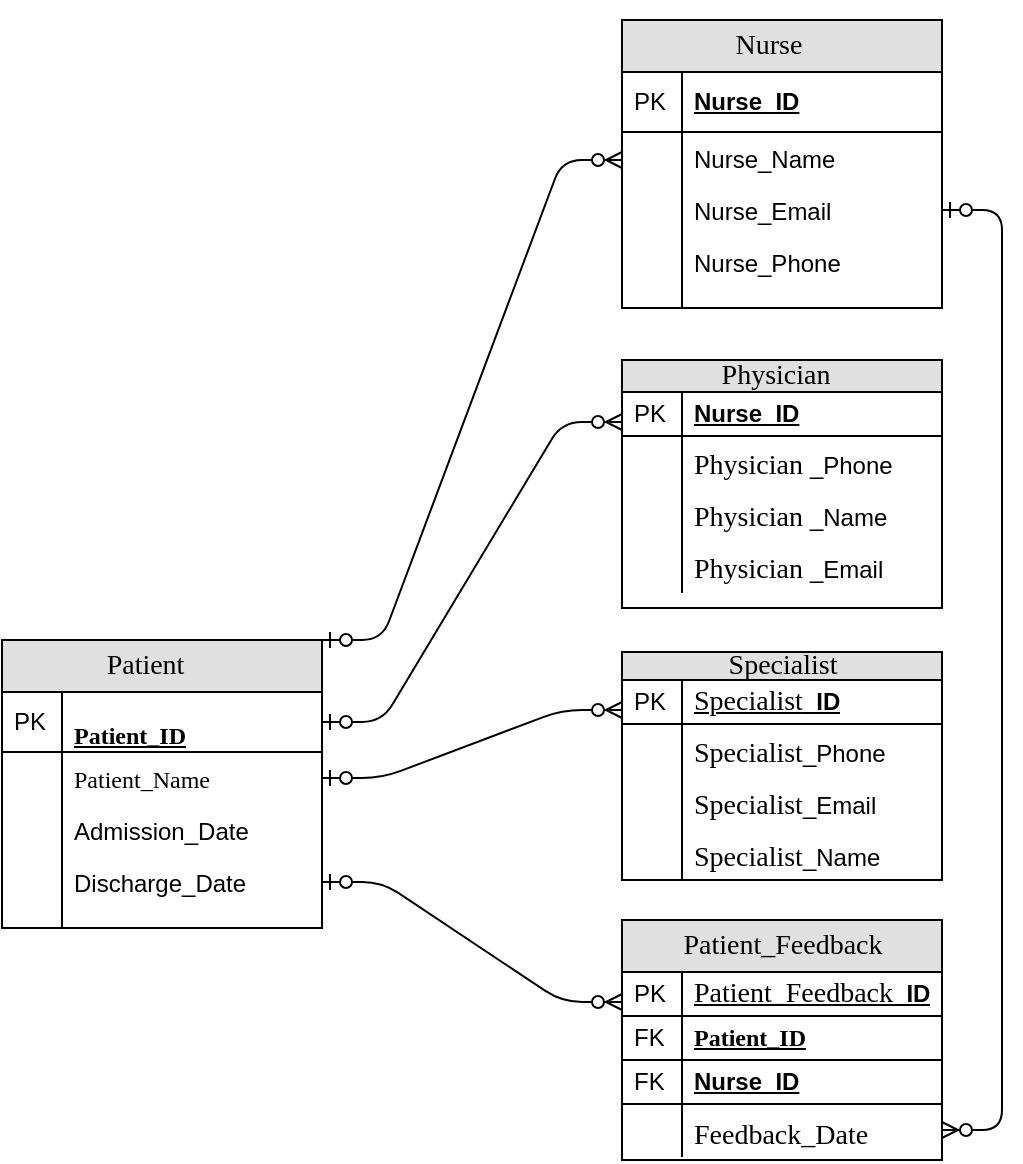 <mxfile version="24.0.7" type="github">
  <diagram name="Page-1" id="e56a1550-8fbb-45ad-956c-1786394a9013">
    <mxGraphModel dx="1880" dy="896" grid="1" gridSize="10" guides="1" tooltips="1" connect="1" arrows="1" fold="1" page="1" pageScale="1" pageWidth="1100" pageHeight="850" background="none" math="0" shadow="0">
      <root>
        <mxCell id="0" />
        <mxCell id="1" parent="0" />
        <mxCell id="2e49270ec7c68f3f-30" value="&lt;p class=&quot;MsoNormal&quot;&gt;&lt;span style=&quot;mso-spacerun:&#39;yes&#39;;font-family:Calibri;mso-bidi-font-family:&#39;Times New Roman&#39;;&quot;&gt;Patient&amp;nbsp; &amp;nbsp; &amp;nbsp;&lt;/span&gt;&lt;/p&gt;" style="swimlane;html=1;fontStyle=0;childLayout=stackLayout;horizontal=1;startSize=26;fillColor=#e0e0e0;horizontalStack=0;resizeParent=1;resizeLast=0;collapsible=1;marginBottom=0;swimlaneFillColor=#ffffff;align=center;rounded=0;shadow=0;comic=0;labelBackgroundColor=none;strokeWidth=1;fontFamily=Verdana;fontSize=14" parent="1" vertex="1">
          <mxGeometry x="240" y="420" width="160" height="144" as="geometry" />
        </mxCell>
        <mxCell id="2e49270ec7c68f3f-31" value="&lt;p class=&quot;MsoNormal&quot;&gt;&lt;span style=&quot;mso-spacerun:&#39;yes&#39;;font-family:Calibri;mso-fareast-font-family:等线;&lt;br/&gt;mso-bidi-font-family:&#39;Times New Roman&#39;;&quot;&gt;Patient_ID&lt;/span&gt;&lt;/p&gt;" style="shape=partialRectangle;top=0;left=0;right=0;bottom=1;html=1;align=left;verticalAlign=middle;fillColor=none;spacingLeft=34;spacingRight=4;whiteSpace=wrap;overflow=hidden;rotatable=0;points=[[0,0.5],[1,0.5]];portConstraint=eastwest;dropTarget=0;fontStyle=5;" parent="2e49270ec7c68f3f-30" vertex="1">
          <mxGeometry y="26" width="160" height="30" as="geometry" />
        </mxCell>
        <mxCell id="2e49270ec7c68f3f-32" value="PK" style="shape=partialRectangle;top=0;left=0;bottom=0;html=1;fillColor=none;align=left;verticalAlign=middle;spacingLeft=4;spacingRight=4;whiteSpace=wrap;overflow=hidden;rotatable=0;points=[];portConstraint=eastwest;part=1;" parent="2e49270ec7c68f3f-31" vertex="1" connectable="0">
          <mxGeometry width="30" height="30" as="geometry" />
        </mxCell>
        <mxCell id="2e49270ec7c68f3f-33" value="&lt;font face=&quot;Calibri&quot;&gt;Patient_Name&lt;/font&gt;" style="shape=partialRectangle;top=0;left=0;right=0;bottom=0;html=1;align=left;verticalAlign=top;fillColor=none;spacingLeft=34;spacingRight=4;whiteSpace=wrap;overflow=hidden;rotatable=0;points=[[0,0.5],[1,0.5]];portConstraint=eastwest;dropTarget=0;" parent="2e49270ec7c68f3f-30" vertex="1">
          <mxGeometry y="56" width="160" height="26" as="geometry" />
        </mxCell>
        <mxCell id="2e49270ec7c68f3f-34" value="" style="shape=partialRectangle;top=0;left=0;bottom=0;html=1;fillColor=none;align=left;verticalAlign=top;spacingLeft=4;spacingRight=4;whiteSpace=wrap;overflow=hidden;rotatable=0;points=[];portConstraint=eastwest;part=1;" parent="2e49270ec7c68f3f-33" vertex="1" connectable="0">
          <mxGeometry width="30" height="26" as="geometry" />
        </mxCell>
        <mxCell id="2e49270ec7c68f3f-35" value="Admission_Date" style="shape=partialRectangle;top=0;left=0;right=0;bottom=0;html=1;align=left;verticalAlign=top;fillColor=none;spacingLeft=34;spacingRight=4;whiteSpace=wrap;overflow=hidden;rotatable=0;points=[[0,0.5],[1,0.5]];portConstraint=eastwest;dropTarget=0;" parent="2e49270ec7c68f3f-30" vertex="1">
          <mxGeometry y="82" width="160" height="26" as="geometry" />
        </mxCell>
        <mxCell id="2e49270ec7c68f3f-36" value="" style="shape=partialRectangle;top=0;left=0;bottom=0;html=1;fillColor=none;align=left;verticalAlign=top;spacingLeft=4;spacingRight=4;whiteSpace=wrap;overflow=hidden;rotatable=0;points=[];portConstraint=eastwest;part=1;" parent="2e49270ec7c68f3f-35" vertex="1" connectable="0">
          <mxGeometry width="30" height="26" as="geometry" />
        </mxCell>
        <mxCell id="2e49270ec7c68f3f-37" value="Discharge_Date" style="shape=partialRectangle;top=0;left=0;right=0;bottom=0;html=1;align=left;verticalAlign=top;fillColor=none;spacingLeft=34;spacingRight=4;whiteSpace=wrap;overflow=hidden;rotatable=0;points=[[0,0.5],[1,0.5]];portConstraint=eastwest;dropTarget=0;" parent="2e49270ec7c68f3f-30" vertex="1">
          <mxGeometry y="108" width="160" height="26" as="geometry" />
        </mxCell>
        <mxCell id="2e49270ec7c68f3f-38" value="" style="shape=partialRectangle;top=0;left=0;bottom=0;html=1;fillColor=none;align=left;verticalAlign=top;spacingLeft=4;spacingRight=4;whiteSpace=wrap;overflow=hidden;rotatable=0;points=[];portConstraint=eastwest;part=1;" parent="2e49270ec7c68f3f-37" vertex="1" connectable="0">
          <mxGeometry width="30" height="26" as="geometry" />
        </mxCell>
        <mxCell id="2e49270ec7c68f3f-39" value="" style="shape=partialRectangle;top=0;left=0;right=0;bottom=0;html=1;align=left;verticalAlign=top;fillColor=none;spacingLeft=34;spacingRight=4;whiteSpace=wrap;overflow=hidden;rotatable=0;points=[[0,0.5],[1,0.5]];portConstraint=eastwest;dropTarget=0;" parent="2e49270ec7c68f3f-30" vertex="1">
          <mxGeometry y="134" width="160" height="10" as="geometry" />
        </mxCell>
        <mxCell id="2e49270ec7c68f3f-40" value="" style="shape=partialRectangle;top=0;left=0;bottom=0;html=1;fillColor=none;align=left;verticalAlign=top;spacingLeft=4;spacingRight=4;whiteSpace=wrap;overflow=hidden;rotatable=0;points=[];portConstraint=eastwest;part=1;" parent="2e49270ec7c68f3f-39" vertex="1" connectable="0">
          <mxGeometry width="30" height="10" as="geometry" />
        </mxCell>
        <mxCell id="2e49270ec7c68f3f-41" value="&lt;p class=&quot;MsoNormal&quot;&gt;&lt;span style=&quot;mso-spacerun:&#39;yes&#39;;font-family:Calibri;mso-fareast-font-family:等线;&lt;br/&gt;mso-bidi-font-family:&#39;Times New Roman&#39;;&quot;&gt;Physician&amp;nbsp;&amp;nbsp;&lt;/span&gt;&lt;/p&gt;" style="swimlane;html=1;fontStyle=0;childLayout=stackLayout;horizontal=1;startSize=16;fillColor=#e0e0e0;horizontalStack=0;resizeParent=1;resizeLast=0;collapsible=1;marginBottom=0;swimlaneFillColor=#ffffff;align=center;rounded=0;shadow=0;comic=0;labelBackgroundColor=none;strokeWidth=1;fontFamily=Verdana;fontSize=14" parent="1" vertex="1">
          <mxGeometry x="550" y="280" width="160" height="124" as="geometry" />
        </mxCell>
        <mxCell id="y5qJRlmmMwqQJ6CZSn6F-19" value="Nurse_ID" style="shape=partialRectangle;top=0;left=0;right=0;bottom=1;html=1;align=left;verticalAlign=middle;fillColor=none;spacingLeft=34;spacingRight=4;whiteSpace=wrap;overflow=hidden;rotatable=0;points=[[0,0.5],[1,0.5]];portConstraint=eastwest;dropTarget=0;fontStyle=5;" parent="2e49270ec7c68f3f-41" vertex="1">
          <mxGeometry y="16" width="160" height="22" as="geometry" />
        </mxCell>
        <mxCell id="y5qJRlmmMwqQJ6CZSn6F-20" value="PK" style="shape=partialRectangle;top=0;left=0;bottom=0;html=1;fillColor=none;align=left;verticalAlign=middle;spacingLeft=4;spacingRight=4;whiteSpace=wrap;overflow=hidden;rotatable=0;points=[];portConstraint=eastwest;part=1;" parent="y5qJRlmmMwqQJ6CZSn6F-19" vertex="1" connectable="0">
          <mxGeometry width="30" height="22" as="geometry" />
        </mxCell>
        <mxCell id="y5qJRlmmMwqQJ6CZSn6F-17" value="&lt;span style=&quot;font-family: Calibri; font-size: 14px; text-align: center; text-wrap: nowrap;&quot;&gt;Physician&amp;nbsp;&lt;/span&gt;_Phone" style="shape=partialRectangle;top=0;left=0;right=0;bottom=0;html=1;align=left;verticalAlign=top;fillColor=none;spacingLeft=34;spacingRight=4;whiteSpace=wrap;overflow=hidden;rotatable=0;points=[[0,0.5],[1,0.5]];portConstraint=eastwest;dropTarget=0;" parent="2e49270ec7c68f3f-41" vertex="1">
          <mxGeometry y="38" width="160" height="26" as="geometry" />
        </mxCell>
        <mxCell id="y5qJRlmmMwqQJ6CZSn6F-18" value="" style="shape=partialRectangle;top=0;left=0;bottom=0;html=1;fillColor=none;align=left;verticalAlign=top;spacingLeft=4;spacingRight=4;whiteSpace=wrap;overflow=hidden;rotatable=0;points=[];portConstraint=eastwest;part=1;" parent="y5qJRlmmMwqQJ6CZSn6F-17" vertex="1" connectable="0">
          <mxGeometry width="30" height="26" as="geometry" />
        </mxCell>
        <mxCell id="y5qJRlmmMwqQJ6CZSn6F-13" value="&lt;span style=&quot;font-family: Calibri; font-size: 14px; text-align: center; text-wrap: nowrap;&quot;&gt;Physician&amp;nbsp;&lt;/span&gt;_Name" style="shape=partialRectangle;top=0;left=0;right=0;bottom=0;html=1;align=left;verticalAlign=top;fillColor=none;spacingLeft=34;spacingRight=4;whiteSpace=wrap;overflow=hidden;rotatable=0;points=[[0,0.5],[1,0.5]];portConstraint=eastwest;dropTarget=0;" parent="2e49270ec7c68f3f-41" vertex="1">
          <mxGeometry y="64" width="160" height="26" as="geometry" />
        </mxCell>
        <mxCell id="y5qJRlmmMwqQJ6CZSn6F-14" value="" style="shape=partialRectangle;top=0;left=0;bottom=0;html=1;fillColor=none;align=left;verticalAlign=top;spacingLeft=4;spacingRight=4;whiteSpace=wrap;overflow=hidden;rotatable=0;points=[];portConstraint=eastwest;part=1;" parent="y5qJRlmmMwqQJ6CZSn6F-13" vertex="1" connectable="0">
          <mxGeometry width="30" height="26" as="geometry" />
        </mxCell>
        <mxCell id="y5qJRlmmMwqQJ6CZSn6F-15" value="&lt;span style=&quot;font-family: Calibri; font-size: 14px; text-align: center; text-wrap: nowrap;&quot;&gt;Physician&amp;nbsp;&lt;/span&gt;_Email" style="shape=partialRectangle;top=0;left=0;right=0;bottom=0;html=1;align=left;verticalAlign=top;fillColor=none;spacingLeft=34;spacingRight=4;whiteSpace=wrap;overflow=hidden;rotatable=0;points=[[0,0.5],[1,0.5]];portConstraint=eastwest;dropTarget=0;" parent="2e49270ec7c68f3f-41" vertex="1">
          <mxGeometry y="90" width="160" height="26" as="geometry" />
        </mxCell>
        <mxCell id="y5qJRlmmMwqQJ6CZSn6F-16" value="" style="shape=partialRectangle;top=0;left=0;bottom=0;html=1;fillColor=none;align=left;verticalAlign=top;spacingLeft=4;spacingRight=4;whiteSpace=wrap;overflow=hidden;rotatable=0;points=[];portConstraint=eastwest;part=1;" parent="y5qJRlmmMwqQJ6CZSn6F-15" vertex="1" connectable="0">
          <mxGeometry width="30" height="26" as="geometry" />
        </mxCell>
        <mxCell id="2e49270ec7c68f3f-63" value="" style="edgeStyle=entityRelationEdgeStyle;html=1;endArrow=ERzeroToMany;startArrow=ERzeroToOne;labelBackgroundColor=none;fontFamily=Verdana;fontSize=14;entryX=0;entryY=0.5;exitX=1;exitY=0.5;" parent="1" source="2e49270ec7c68f3f-31" edge="1">
          <mxGeometry width="100" height="100" relative="1" as="geometry">
            <mxPoint x="510" y="610" as="sourcePoint" />
            <mxPoint x="550" y="311" as="targetPoint" />
          </mxGeometry>
        </mxCell>
        <mxCell id="2e49270ec7c68f3f-64" value="&lt;p class=&quot;MsoNormal&quot;&gt;&lt;span style=&quot;mso-spacerun:&#39;yes&#39;;font-family:Calibri;mso-fareast-font-family:等线;&lt;br/&gt;mso-bidi-font-family:&#39;Times New Roman&#39;;&quot;&gt;Specialist&lt;/span&gt;&lt;/p&gt;" style="swimlane;html=1;fontStyle=0;childLayout=stackLayout;horizontal=1;startSize=14;fillColor=#e0e0e0;horizontalStack=0;resizeParent=1;resizeLast=0;collapsible=1;marginBottom=0;swimlaneFillColor=#ffffff;align=center;rounded=0;shadow=0;comic=0;labelBackgroundColor=none;strokeWidth=1;fontFamily=Verdana;fontSize=14" parent="1" vertex="1">
          <mxGeometry x="550" y="426" width="160" height="114" as="geometry" />
        </mxCell>
        <mxCell id="y5qJRlmmMwqQJ6CZSn6F-21" value="&lt;span style=&quot;font-family: Calibri; font-size: 14px; font-weight: 400; text-align: center; text-wrap: nowrap;&quot;&gt;Specialist&lt;/span&gt;_ID" style="shape=partialRectangle;top=0;left=0;right=0;bottom=1;html=1;align=left;verticalAlign=middle;fillColor=none;spacingLeft=34;spacingRight=4;whiteSpace=wrap;overflow=hidden;rotatable=0;points=[[0,0.5],[1,0.5]];portConstraint=eastwest;dropTarget=0;fontStyle=5;" parent="2e49270ec7c68f3f-64" vertex="1">
          <mxGeometry y="14" width="160" height="22" as="geometry" />
        </mxCell>
        <mxCell id="y5qJRlmmMwqQJ6CZSn6F-22" value="PK" style="shape=partialRectangle;top=0;left=0;bottom=0;html=1;fillColor=none;align=left;verticalAlign=middle;spacingLeft=4;spacingRight=4;whiteSpace=wrap;overflow=hidden;rotatable=0;points=[];portConstraint=eastwest;part=1;" parent="y5qJRlmmMwqQJ6CZSn6F-21" vertex="1" connectable="0">
          <mxGeometry width="30" height="22" as="geometry" />
        </mxCell>
        <mxCell id="y5qJRlmmMwqQJ6CZSn6F-23" value="&lt;span style=&quot;font-family: Calibri; font-size: 14px; text-align: center; text-wrap: nowrap;&quot;&gt;Specialist&lt;/span&gt;_Phone" style="shape=partialRectangle;top=0;left=0;right=0;bottom=0;html=1;align=left;verticalAlign=top;fillColor=none;spacingLeft=34;spacingRight=4;whiteSpace=wrap;overflow=hidden;rotatable=0;points=[[0,0.5],[1,0.5]];portConstraint=eastwest;dropTarget=0;" parent="2e49270ec7c68f3f-64" vertex="1">
          <mxGeometry y="36" width="160" height="26" as="geometry" />
        </mxCell>
        <mxCell id="y5qJRlmmMwqQJ6CZSn6F-24" value="" style="shape=partialRectangle;top=0;left=0;bottom=0;html=1;fillColor=none;align=left;verticalAlign=top;spacingLeft=4;spacingRight=4;whiteSpace=wrap;overflow=hidden;rotatable=0;points=[];portConstraint=eastwest;part=1;" parent="y5qJRlmmMwqQJ6CZSn6F-23" vertex="1" connectable="0">
          <mxGeometry width="30" height="26" as="geometry" />
        </mxCell>
        <mxCell id="y5qJRlmmMwqQJ6CZSn6F-27" value="&lt;span style=&quot;font-family: Calibri; font-size: 14px; text-align: center; text-wrap: nowrap;&quot;&gt;Specialist&lt;/span&gt;_Email" style="shape=partialRectangle;top=0;left=0;right=0;bottom=0;html=1;align=left;verticalAlign=top;fillColor=none;spacingLeft=34;spacingRight=4;whiteSpace=wrap;overflow=hidden;rotatable=0;points=[[0,0.5],[1,0.5]];portConstraint=eastwest;dropTarget=0;" parent="2e49270ec7c68f3f-64" vertex="1">
          <mxGeometry y="62" width="160" height="26" as="geometry" />
        </mxCell>
        <mxCell id="y5qJRlmmMwqQJ6CZSn6F-28" value="" style="shape=partialRectangle;top=0;left=0;bottom=0;html=1;fillColor=none;align=left;verticalAlign=top;spacingLeft=4;spacingRight=4;whiteSpace=wrap;overflow=hidden;rotatable=0;points=[];portConstraint=eastwest;part=1;" parent="y5qJRlmmMwqQJ6CZSn6F-27" vertex="1" connectable="0">
          <mxGeometry width="30" height="26" as="geometry" />
        </mxCell>
        <mxCell id="y5qJRlmmMwqQJ6CZSn6F-25" value="&lt;span style=&quot;font-family: Calibri; font-size: 14px; text-align: center; text-wrap: nowrap;&quot;&gt;Specialist&lt;/span&gt;_Name" style="shape=partialRectangle;top=0;left=0;right=0;bottom=0;html=1;align=left;verticalAlign=top;fillColor=none;spacingLeft=34;spacingRight=4;whiteSpace=wrap;overflow=hidden;rotatable=0;points=[[0,0.5],[1,0.5]];portConstraint=eastwest;dropTarget=0;" parent="2e49270ec7c68f3f-64" vertex="1">
          <mxGeometry y="88" width="160" height="26" as="geometry" />
        </mxCell>
        <mxCell id="y5qJRlmmMwqQJ6CZSn6F-26" value="" style="shape=partialRectangle;top=0;left=0;bottom=0;html=1;fillColor=none;align=left;verticalAlign=top;spacingLeft=4;spacingRight=4;whiteSpace=wrap;overflow=hidden;rotatable=0;points=[];portConstraint=eastwest;part=1;" parent="y5qJRlmmMwqQJ6CZSn6F-25" vertex="1" connectable="0">
          <mxGeometry width="30" height="26" as="geometry" />
        </mxCell>
        <mxCell id="2e49270ec7c68f3f-71" value="&lt;p class=&quot;MsoNormal&quot;&gt;&lt;span style=&quot;mso-spacerun:&#39;yes&#39;;font-family:Calibri;mso-fareast-font-family:等线;&lt;br/&gt;mso-bidi-font-family:&#39;Times New Roman&#39;;&quot;&gt;Patient_Feedback&lt;/span&gt;&lt;/p&gt;" style="swimlane;html=1;fontStyle=0;childLayout=stackLayout;horizontal=1;startSize=26;fillColor=#e0e0e0;horizontalStack=0;resizeParent=1;resizeLast=0;collapsible=1;marginBottom=0;swimlaneFillColor=#ffffff;align=center;rounded=0;shadow=0;comic=0;labelBackgroundColor=none;strokeWidth=1;fontFamily=Verdana;fontSize=14" parent="1" vertex="1">
          <mxGeometry x="550" y="560" width="160" height="120" as="geometry" />
        </mxCell>
        <mxCell id="y5qJRlmmMwqQJ6CZSn6F-30" value="&lt;span style=&quot;font-family: Calibri; font-size: 14px; font-weight: 400; text-align: center; text-wrap: nowrap;&quot;&gt;Patient_Feedback&lt;/span&gt;_ID" style="shape=partialRectangle;top=0;left=0;right=0;bottom=1;html=1;align=left;verticalAlign=middle;fillColor=none;spacingLeft=34;spacingRight=4;whiteSpace=wrap;overflow=hidden;rotatable=0;points=[[0,0.5],[1,0.5]];portConstraint=eastwest;dropTarget=0;fontStyle=5;" parent="2e49270ec7c68f3f-71" vertex="1">
          <mxGeometry y="26" width="160" height="22" as="geometry" />
        </mxCell>
        <mxCell id="y5qJRlmmMwqQJ6CZSn6F-31" value="PK" style="shape=partialRectangle;top=0;left=0;bottom=0;html=1;fillColor=none;align=left;verticalAlign=middle;spacingLeft=4;spacingRight=4;whiteSpace=wrap;overflow=hidden;rotatable=0;points=[];portConstraint=eastwest;part=1;" parent="y5qJRlmmMwqQJ6CZSn6F-30" vertex="1" connectable="0">
          <mxGeometry width="30" height="22" as="geometry" />
        </mxCell>
        <mxCell id="y5qJRlmmMwqQJ6CZSn6F-38" value="&lt;span style=&quot;font-family: Calibri;&quot;&gt;Patient_ID&lt;/span&gt;" style="shape=partialRectangle;top=0;left=0;right=0;bottom=1;html=1;align=left;verticalAlign=middle;fillColor=none;spacingLeft=34;spacingRight=4;whiteSpace=wrap;overflow=hidden;rotatable=0;points=[[0,0.5],[1,0.5]];portConstraint=eastwest;dropTarget=0;fontStyle=5;" parent="2e49270ec7c68f3f-71" vertex="1">
          <mxGeometry y="48" width="160" height="22" as="geometry" />
        </mxCell>
        <mxCell id="y5qJRlmmMwqQJ6CZSn6F-39" value="FK" style="shape=partialRectangle;top=0;left=0;bottom=0;html=1;fillColor=none;align=left;verticalAlign=middle;spacingLeft=4;spacingRight=4;whiteSpace=wrap;overflow=hidden;rotatable=0;points=[];portConstraint=eastwest;part=1;" parent="y5qJRlmmMwqQJ6CZSn6F-38" vertex="1" connectable="0">
          <mxGeometry width="30" height="22" as="geometry" />
        </mxCell>
        <mxCell id="y5qJRlmmMwqQJ6CZSn6F-40" value="Nurse_ID" style="shape=partialRectangle;top=0;left=0;right=0;bottom=1;html=1;align=left;verticalAlign=middle;fillColor=none;spacingLeft=34;spacingRight=4;whiteSpace=wrap;overflow=hidden;rotatable=0;points=[[0,0.5],[1,0.5]];portConstraint=eastwest;dropTarget=0;fontStyle=5;" parent="2e49270ec7c68f3f-71" vertex="1">
          <mxGeometry y="70" width="160" height="22" as="geometry" />
        </mxCell>
        <mxCell id="y5qJRlmmMwqQJ6CZSn6F-41" value="FK" style="shape=partialRectangle;top=0;left=0;bottom=0;html=1;fillColor=none;align=left;verticalAlign=middle;spacingLeft=4;spacingRight=4;whiteSpace=wrap;overflow=hidden;rotatable=0;points=[];portConstraint=eastwest;part=1;" parent="y5qJRlmmMwqQJ6CZSn6F-40" vertex="1" connectable="0">
          <mxGeometry width="30" height="22" as="geometry" />
        </mxCell>
        <mxCell id="y5qJRlmmMwqQJ6CZSn6F-36" value="&lt;div style=&quot;text-align: center;&quot;&gt;&lt;span style=&quot;background-color: initial; font-size: 14px; text-wrap: nowrap;&quot;&gt;&lt;font face=&quot;Calibri&quot;&gt;Feedback_Date&lt;/font&gt;&lt;/span&gt;&lt;/div&gt;" style="shape=partialRectangle;top=0;left=0;right=0;bottom=0;html=1;align=left;verticalAlign=top;fillColor=none;spacingLeft=34;spacingRight=4;whiteSpace=wrap;overflow=hidden;rotatable=0;points=[[0,0.5],[1,0.5]];portConstraint=eastwest;dropTarget=0;" parent="2e49270ec7c68f3f-71" vertex="1">
          <mxGeometry y="92" width="160" height="26" as="geometry" />
        </mxCell>
        <mxCell id="y5qJRlmmMwqQJ6CZSn6F-37" value="" style="shape=partialRectangle;top=0;left=0;bottom=0;html=1;fillColor=none;align=left;verticalAlign=top;spacingLeft=4;spacingRight=4;whiteSpace=wrap;overflow=hidden;rotatable=0;points=[];portConstraint=eastwest;part=1;" parent="y5qJRlmmMwqQJ6CZSn6F-36" vertex="1" connectable="0">
          <mxGeometry width="30" height="26" as="geometry" />
        </mxCell>
        <mxCell id="2e49270ec7c68f3f-78" value="" style="edgeStyle=entityRelationEdgeStyle;html=1;endArrow=ERzeroToMany;startArrow=ERzeroToOne;labelBackgroundColor=none;fontFamily=Verdana;fontSize=14;entryX=0;entryY=0.5;exitX=1;exitY=0.5;" parent="1" source="2e49270ec7c68f3f-33" edge="1">
          <mxGeometry width="100" height="100" relative="1" as="geometry">
            <mxPoint x="409.765" y="469.529" as="sourcePoint" />
            <mxPoint x="550" y="455" as="targetPoint" />
          </mxGeometry>
        </mxCell>
        <mxCell id="2e49270ec7c68f3f-79" value="" style="edgeStyle=entityRelationEdgeStyle;html=1;endArrow=ERzeroToMany;startArrow=ERzeroToOne;labelBackgroundColor=none;fontFamily=Verdana;fontSize=14;entryX=0;entryY=0.5;exitX=1;exitY=0.5;" parent="1" source="2e49270ec7c68f3f-37" edge="1">
          <mxGeometry width="100" height="100" relative="1" as="geometry">
            <mxPoint x="419.765" y="479.529" as="sourcePoint" />
            <mxPoint x="550" y="601" as="targetPoint" />
          </mxGeometry>
        </mxCell>
        <mxCell id="y5qJRlmmMwqQJ6CZSn6F-1" value="&lt;p class=&quot;MsoNormal&quot;&gt;&lt;span style=&quot;mso-spacerun:&#39;yes&#39;;font-family:Calibri;mso-fareast-font-family:等线;&lt;br/&gt;mso-bidi-font-family:&#39;Times New Roman&#39;;&quot;&gt;Nurse&amp;nbsp; &amp;nbsp;&amp;nbsp;&lt;/span&gt;&lt;/p&gt;" style="swimlane;html=1;fontStyle=0;childLayout=stackLayout;horizontal=1;startSize=26;fillColor=#e0e0e0;horizontalStack=0;resizeParent=1;resizeLast=0;collapsible=1;marginBottom=0;swimlaneFillColor=#ffffff;align=center;rounded=0;shadow=0;comic=0;labelBackgroundColor=none;strokeWidth=1;fontFamily=Verdana;fontSize=14;swimlaneLine=1;" parent="1" vertex="1">
          <mxGeometry x="550" y="110" width="160" height="144" as="geometry" />
        </mxCell>
        <mxCell id="y5qJRlmmMwqQJ6CZSn6F-2" value="Nurse_ID" style="shape=partialRectangle;top=0;left=0;right=0;bottom=1;html=1;align=left;verticalAlign=middle;fillColor=none;spacingLeft=34;spacingRight=4;whiteSpace=wrap;overflow=hidden;rotatable=0;points=[[0,0.5],[1,0.5]];portConstraint=eastwest;dropTarget=0;fontStyle=5;" parent="y5qJRlmmMwqQJ6CZSn6F-1" vertex="1">
          <mxGeometry y="26" width="160" height="30" as="geometry" />
        </mxCell>
        <mxCell id="y5qJRlmmMwqQJ6CZSn6F-3" value="PK" style="shape=partialRectangle;top=0;left=0;bottom=0;html=1;fillColor=none;align=left;verticalAlign=middle;spacingLeft=4;spacingRight=4;whiteSpace=wrap;overflow=hidden;rotatable=0;points=[];portConstraint=eastwest;part=1;" parent="y5qJRlmmMwqQJ6CZSn6F-2" vertex="1" connectable="0">
          <mxGeometry width="30" height="30" as="geometry" />
        </mxCell>
        <mxCell id="y5qJRlmmMwqQJ6CZSn6F-4" value="Nurse_Name" style="shape=partialRectangle;top=0;left=0;right=0;bottom=0;html=1;align=left;verticalAlign=top;fillColor=none;spacingLeft=34;spacingRight=4;whiteSpace=wrap;overflow=hidden;rotatable=0;points=[[0,0.5],[1,0.5]];portConstraint=eastwest;dropTarget=0;" parent="y5qJRlmmMwqQJ6CZSn6F-1" vertex="1">
          <mxGeometry y="56" width="160" height="26" as="geometry" />
        </mxCell>
        <mxCell id="y5qJRlmmMwqQJ6CZSn6F-5" value="" style="shape=partialRectangle;top=0;left=0;bottom=0;html=1;fillColor=none;align=left;verticalAlign=top;spacingLeft=4;spacingRight=4;whiteSpace=wrap;overflow=hidden;rotatable=0;points=[];portConstraint=eastwest;part=1;" parent="y5qJRlmmMwqQJ6CZSn6F-4" vertex="1" connectable="0">
          <mxGeometry width="30" height="26" as="geometry" />
        </mxCell>
        <mxCell id="y5qJRlmmMwqQJ6CZSn6F-6" value="Nurse_Email" style="shape=partialRectangle;top=0;left=0;right=0;bottom=0;html=1;align=left;verticalAlign=top;fillColor=none;spacingLeft=34;spacingRight=4;whiteSpace=wrap;overflow=hidden;rotatable=0;points=[[0,0.5],[1,0.5]];portConstraint=eastwest;dropTarget=0;" parent="y5qJRlmmMwqQJ6CZSn6F-1" vertex="1">
          <mxGeometry y="82" width="160" height="26" as="geometry" />
        </mxCell>
        <mxCell id="y5qJRlmmMwqQJ6CZSn6F-7" value="" style="shape=partialRectangle;top=0;left=0;bottom=0;html=1;fillColor=none;align=left;verticalAlign=top;spacingLeft=4;spacingRight=4;whiteSpace=wrap;overflow=hidden;rotatable=0;points=[];portConstraint=eastwest;part=1;" parent="y5qJRlmmMwqQJ6CZSn6F-6" vertex="1" connectable="0">
          <mxGeometry width="30" height="26" as="geometry" />
        </mxCell>
        <mxCell id="y5qJRlmmMwqQJ6CZSn6F-8" value="Nurse_Phone" style="shape=partialRectangle;top=0;left=0;right=0;bottom=0;html=1;align=left;verticalAlign=top;fillColor=none;spacingLeft=34;spacingRight=4;whiteSpace=wrap;overflow=hidden;rotatable=0;points=[[0,0.5],[1,0.5]];portConstraint=eastwest;dropTarget=0;" parent="y5qJRlmmMwqQJ6CZSn6F-1" vertex="1">
          <mxGeometry y="108" width="160" height="26" as="geometry" />
        </mxCell>
        <mxCell id="y5qJRlmmMwqQJ6CZSn6F-9" value="" style="shape=partialRectangle;top=0;left=0;bottom=0;html=1;fillColor=none;align=left;verticalAlign=top;spacingLeft=4;spacingRight=4;whiteSpace=wrap;overflow=hidden;rotatable=0;points=[];portConstraint=eastwest;part=1;" parent="y5qJRlmmMwqQJ6CZSn6F-8" vertex="1" connectable="0">
          <mxGeometry width="30" height="26" as="geometry" />
        </mxCell>
        <mxCell id="y5qJRlmmMwqQJ6CZSn6F-10" value="" style="shape=partialRectangle;top=0;left=0;right=0;bottom=0;html=1;align=left;verticalAlign=top;fillColor=none;spacingLeft=34;spacingRight=4;whiteSpace=wrap;overflow=hidden;rotatable=0;points=[[0,0.5],[1,0.5]];portConstraint=eastwest;dropTarget=0;" parent="y5qJRlmmMwqQJ6CZSn6F-1" vertex="1">
          <mxGeometry y="134" width="160" height="10" as="geometry" />
        </mxCell>
        <mxCell id="y5qJRlmmMwqQJ6CZSn6F-11" value="" style="shape=partialRectangle;top=0;left=0;bottom=0;html=1;fillColor=none;align=left;verticalAlign=top;spacingLeft=4;spacingRight=4;whiteSpace=wrap;overflow=hidden;rotatable=0;points=[];portConstraint=eastwest;part=1;" parent="y5qJRlmmMwqQJ6CZSn6F-10" vertex="1" connectable="0">
          <mxGeometry width="30" height="10" as="geometry" />
        </mxCell>
        <mxCell id="y5qJRlmmMwqQJ6CZSn6F-12" value="" style="edgeStyle=entityRelationEdgeStyle;html=1;endArrow=ERzeroToMany;startArrow=ERzeroToOne;labelBackgroundColor=none;fontFamily=Verdana;fontSize=14;entryX=0;entryY=0.5;exitX=1;exitY=0;exitDx=0;exitDy=0;" parent="1" source="2e49270ec7c68f3f-30" edge="1">
          <mxGeometry width="100" height="100" relative="1" as="geometry">
            <mxPoint x="400" y="315" as="sourcePoint" />
            <mxPoint x="550" y="180" as="targetPoint" />
          </mxGeometry>
        </mxCell>
        <mxCell id="31KFdRAyNOPsqfDhVKRk-1" value="" style="edgeStyle=entityRelationEdgeStyle;html=1;endArrow=ERzeroToMany;startArrow=ERzeroToOne;labelBackgroundColor=none;fontFamily=Verdana;fontSize=14;exitX=1;exitY=0.5;exitDx=0;exitDy=0;entryX=1;entryY=0.5;entryDx=0;entryDy=0;" edge="1" parent="1" source="y5qJRlmmMwqQJ6CZSn6F-6" target="y5qJRlmmMwqQJ6CZSn6F-36">
          <mxGeometry width="100" height="100" relative="1" as="geometry">
            <mxPoint x="910" y="210" as="sourcePoint" />
            <mxPoint x="920" y="557.273" as="targetPoint" />
            <Array as="points">
              <mxPoint x="950" y="160" />
              <mxPoint x="840" y="470" />
              <mxPoint x="990" y="450" />
            </Array>
          </mxGeometry>
        </mxCell>
      </root>
    </mxGraphModel>
  </diagram>
</mxfile>
